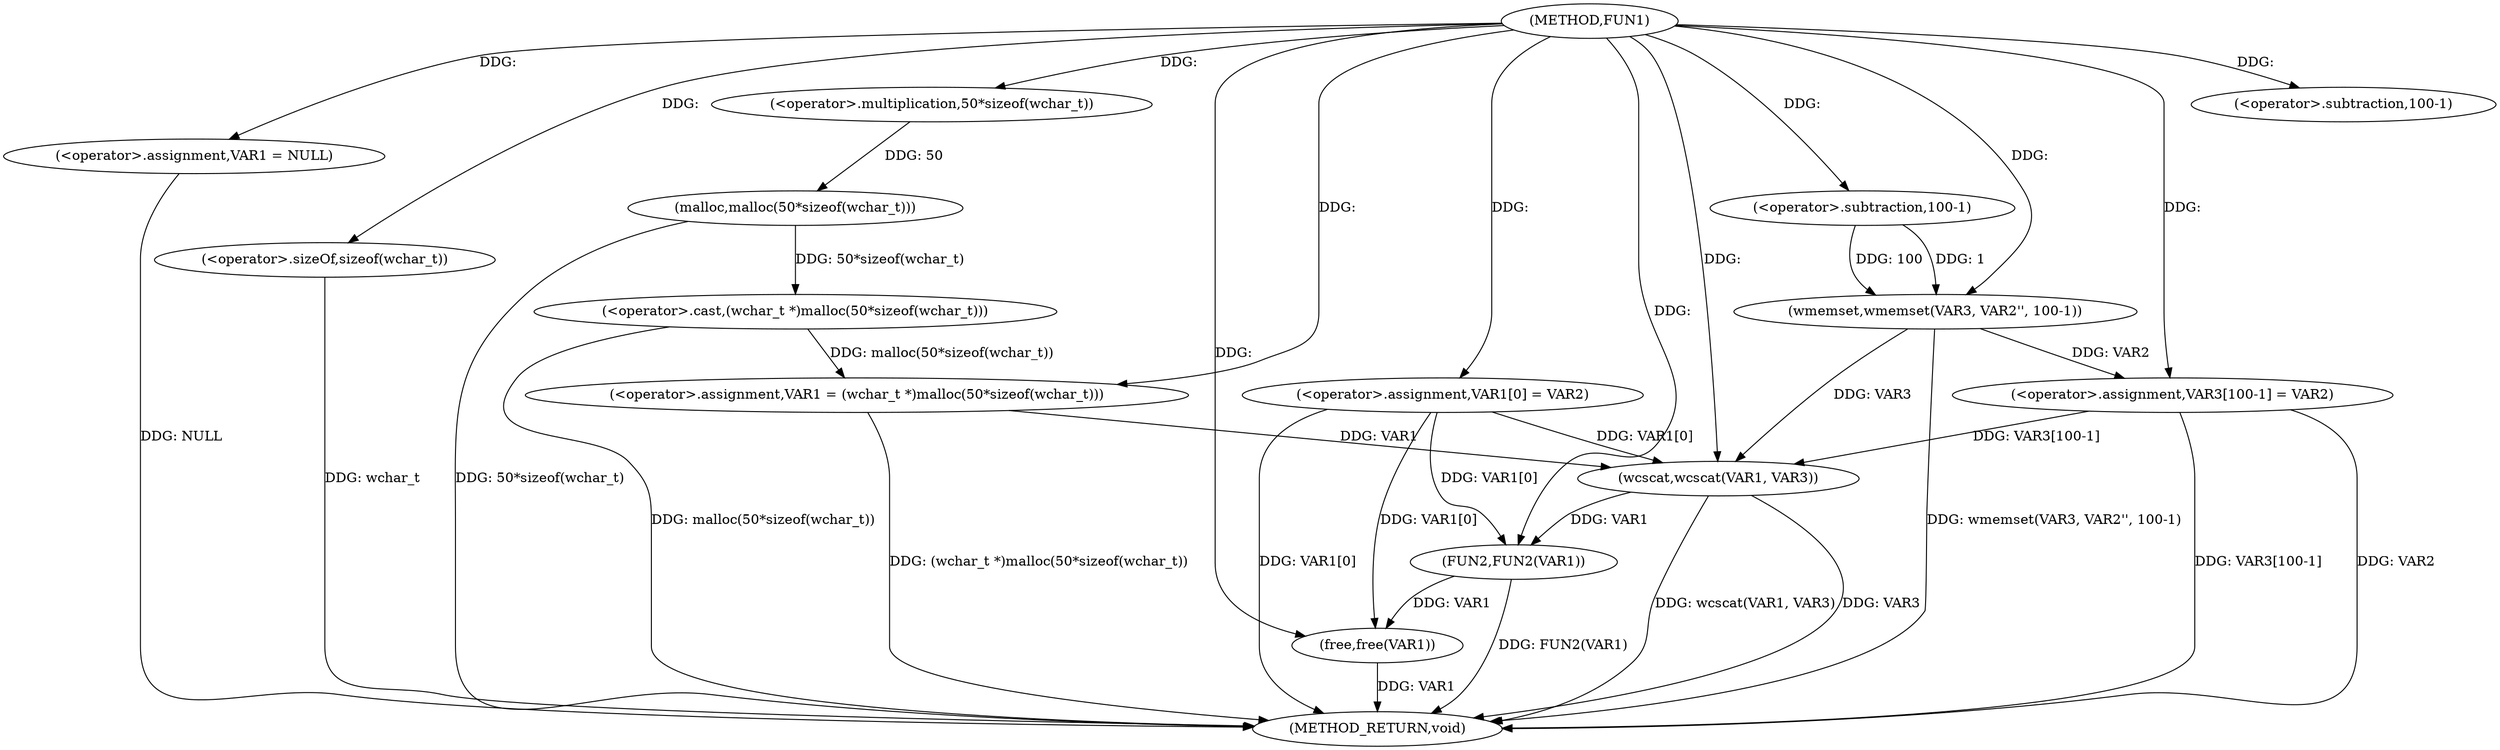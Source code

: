 digraph FUN1 {  
"1000100" [label = "(METHOD,FUN1)" ]
"1000142" [label = "(METHOD_RETURN,void)" ]
"1000103" [label = "(<operator>.assignment,VAR1 = NULL)" ]
"1000106" [label = "(<operator>.assignment,VAR1 = (wchar_t *)malloc(50*sizeof(wchar_t)))" ]
"1000108" [label = "(<operator>.cast,(wchar_t *)malloc(50*sizeof(wchar_t)))" ]
"1000110" [label = "(malloc,malloc(50*sizeof(wchar_t)))" ]
"1000111" [label = "(<operator>.multiplication,50*sizeof(wchar_t))" ]
"1000113" [label = "(<operator>.sizeOf,sizeof(wchar_t))" ]
"1000115" [label = "(<operator>.assignment,VAR1[0] = VAR2)" ]
"1000122" [label = "(wmemset,wmemset(VAR3, VAR2'', 100-1))" ]
"1000125" [label = "(<operator>.subtraction,100-1)" ]
"1000128" [label = "(<operator>.assignment,VAR3[100-1] = VAR2)" ]
"1000131" [label = "(<operator>.subtraction,100-1)" ]
"1000135" [label = "(wcscat,wcscat(VAR1, VAR3))" ]
"1000138" [label = "(FUN2,FUN2(VAR1))" ]
"1000140" [label = "(free,free(VAR1))" ]
  "1000106" -> "1000142"  [ label = "DDG: (wchar_t *)malloc(50*sizeof(wchar_t))"] 
  "1000103" -> "1000142"  [ label = "DDG: NULL"] 
  "1000113" -> "1000142"  [ label = "DDG: wchar_t"] 
  "1000140" -> "1000142"  [ label = "DDG: VAR1"] 
  "1000122" -> "1000142"  [ label = "DDG: wmemset(VAR3, VAR2'', 100-1)"] 
  "1000128" -> "1000142"  [ label = "DDG: VAR3[100-1]"] 
  "1000128" -> "1000142"  [ label = "DDG: VAR2"] 
  "1000135" -> "1000142"  [ label = "DDG: wcscat(VAR1, VAR3)"] 
  "1000108" -> "1000142"  [ label = "DDG: malloc(50*sizeof(wchar_t))"] 
  "1000138" -> "1000142"  [ label = "DDG: FUN2(VAR1)"] 
  "1000110" -> "1000142"  [ label = "DDG: 50*sizeof(wchar_t)"] 
  "1000115" -> "1000142"  [ label = "DDG: VAR1[0]"] 
  "1000135" -> "1000142"  [ label = "DDG: VAR3"] 
  "1000100" -> "1000103"  [ label = "DDG: "] 
  "1000108" -> "1000106"  [ label = "DDG: malloc(50*sizeof(wchar_t))"] 
  "1000100" -> "1000106"  [ label = "DDG: "] 
  "1000110" -> "1000108"  [ label = "DDG: 50*sizeof(wchar_t)"] 
  "1000111" -> "1000110"  [ label = "DDG: 50"] 
  "1000100" -> "1000111"  [ label = "DDG: "] 
  "1000100" -> "1000113"  [ label = "DDG: "] 
  "1000100" -> "1000115"  [ label = "DDG: "] 
  "1000100" -> "1000122"  [ label = "DDG: "] 
  "1000125" -> "1000122"  [ label = "DDG: 100"] 
  "1000125" -> "1000122"  [ label = "DDG: 1"] 
  "1000100" -> "1000125"  [ label = "DDG: "] 
  "1000122" -> "1000128"  [ label = "DDG: VAR2"] 
  "1000100" -> "1000128"  [ label = "DDG: "] 
  "1000100" -> "1000131"  [ label = "DDG: "] 
  "1000106" -> "1000135"  [ label = "DDG: VAR1"] 
  "1000115" -> "1000135"  [ label = "DDG: VAR1[0]"] 
  "1000100" -> "1000135"  [ label = "DDG: "] 
  "1000122" -> "1000135"  [ label = "DDG: VAR3"] 
  "1000128" -> "1000135"  [ label = "DDG: VAR3[100-1]"] 
  "1000135" -> "1000138"  [ label = "DDG: VAR1"] 
  "1000115" -> "1000138"  [ label = "DDG: VAR1[0]"] 
  "1000100" -> "1000138"  [ label = "DDG: "] 
  "1000138" -> "1000140"  [ label = "DDG: VAR1"] 
  "1000115" -> "1000140"  [ label = "DDG: VAR1[0]"] 
  "1000100" -> "1000140"  [ label = "DDG: "] 
}
